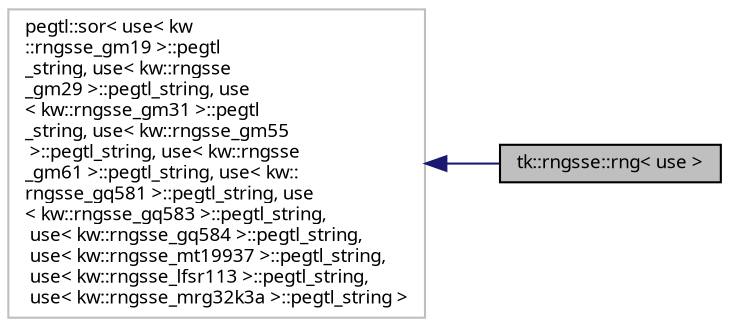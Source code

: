 digraph "tk::rngsse::rng&lt; use &gt;"
{
 // INTERACTIVE_SVG=YES
  bgcolor="transparent";
  edge [fontname="sans-serif",fontsize="9",labelfontname="sans-serif",labelfontsize="9"];
  node [fontname="sans-serif",fontsize="9",shape=record];
  rankdir="LR";
  Node1 [label="tk::rngsse::rng\< use \>",height=0.2,width=0.4,color="black", fillcolor="grey75", style="filled", fontcolor="black"];
  Node2 -> Node1 [dir="back",color="midnightblue",fontsize="9",style="solid",fontname="sans-serif"];
  Node2 [label="pegtl::sor\< use\< kw\l::rngsse_gm19 \>::pegtl\l_string, use\< kw::rngsse\l_gm29 \>::pegtl_string, use\l\< kw::rngsse_gm31 \>::pegtl\l_string, use\< kw::rngsse_gm55\l \>::pegtl_string, use\< kw::rngsse\l_gm61 \>::pegtl_string, use\< kw::\lrngsse_gq581 \>::pegtl_string, use\l\< kw::rngsse_gq583 \>::pegtl_string,\l use\< kw::rngsse_gq584 \>::pegtl_string,\l use\< kw::rngsse_mt19937 \>::pegtl_string,\l use\< kw::rngsse_lfsr113 \>::pegtl_string,\l use\< kw::rngsse_mrg32k3a \>::pegtl_string \>",height=0.2,width=0.4,color="grey75"];
}
